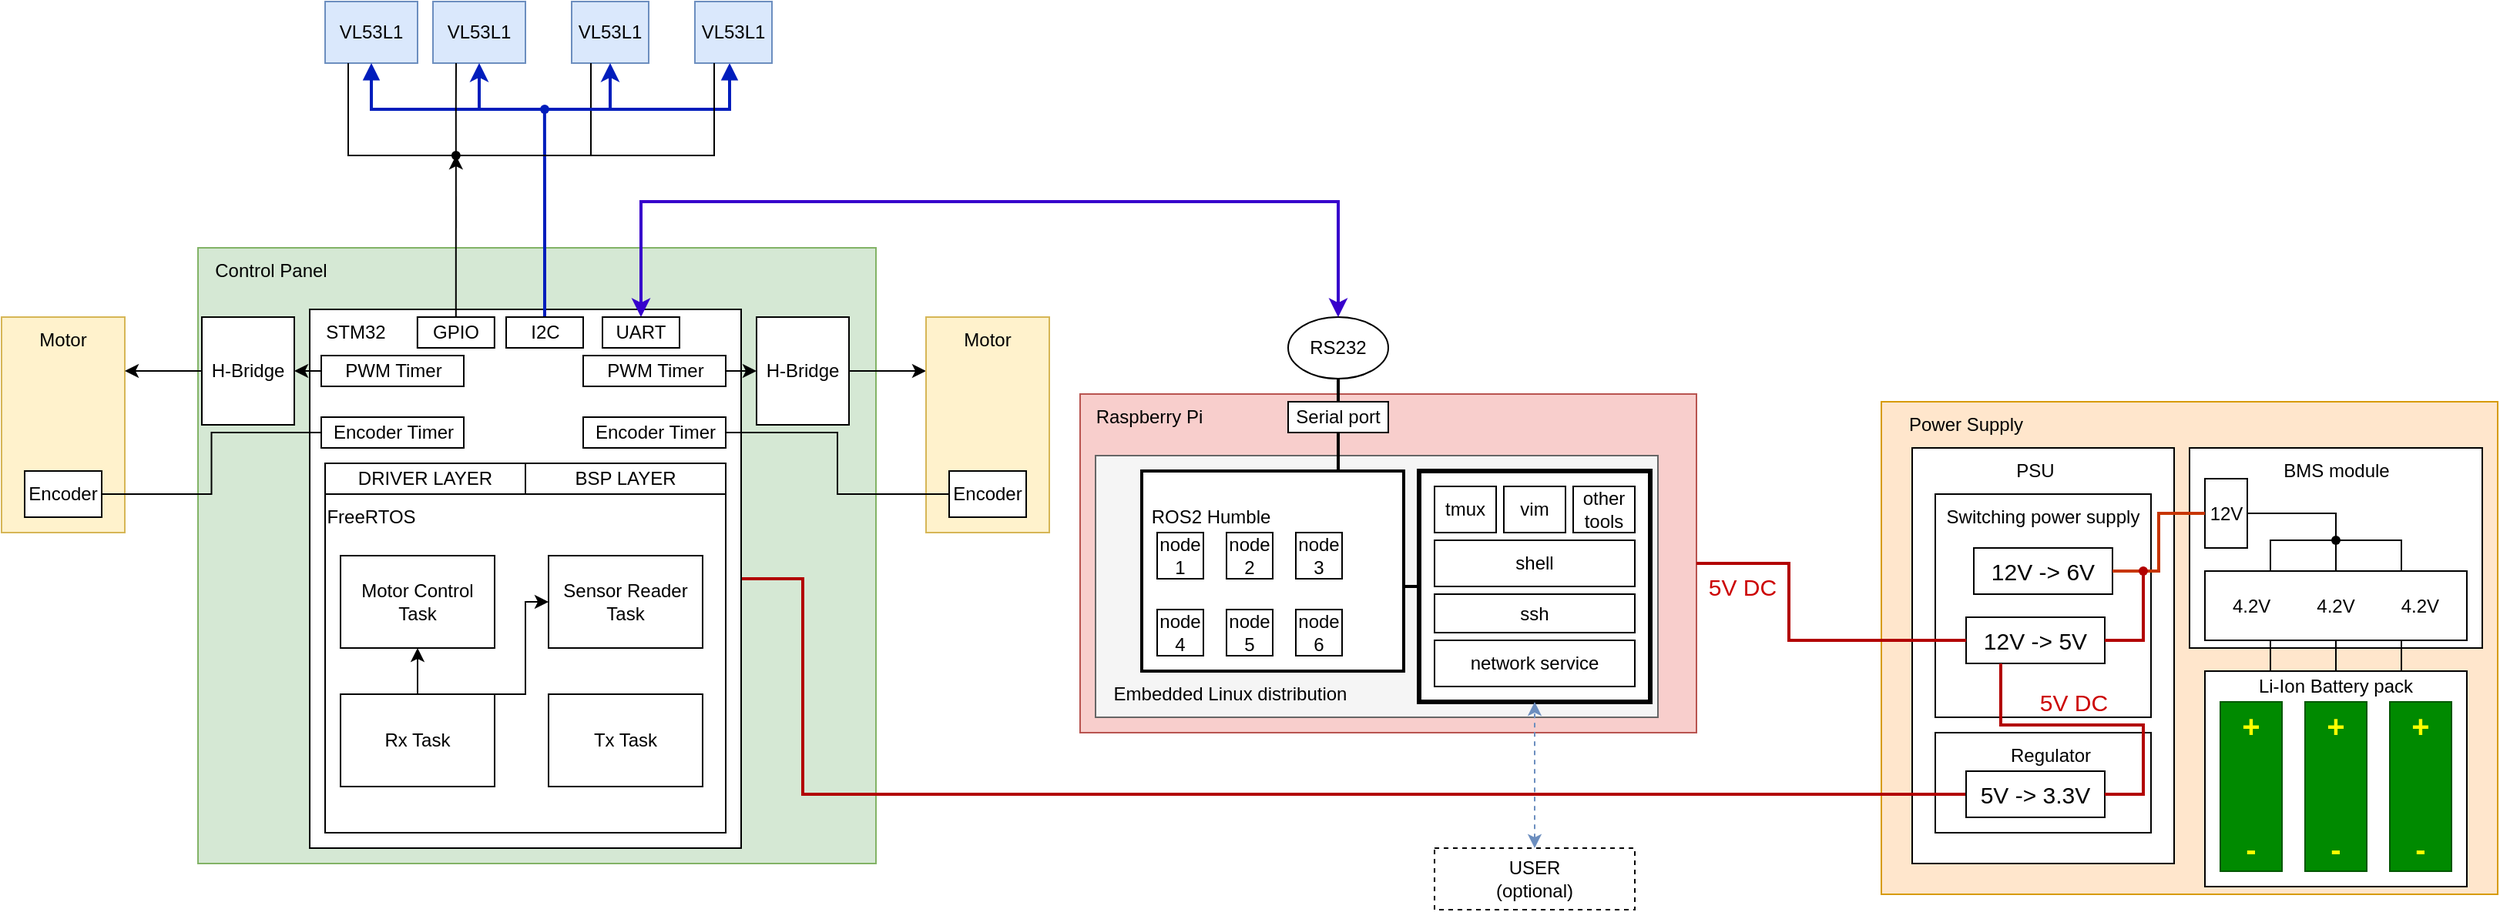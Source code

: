 <mxfile version="23.0.2" type="device">
  <diagram name="Page-1" id="SGn6chq6iAxZJJr8tdGZ">
    <mxGraphModel dx="2950" dy="2328" grid="1" gridSize="10" guides="1" tooltips="1" connect="1" arrows="1" fold="1" page="1" pageScale="1" pageWidth="850" pageHeight="1100" math="0" shadow="0">
      <root>
        <mxCell id="0" />
        <mxCell id="1" parent="0" />
        <mxCell id="R1_GSnmsNDCdXgzeVvZM-1" value="" style="rounded=0;whiteSpace=wrap;html=1;fillColor=#f8cecc;strokeColor=#b85450;" parent="1" vertex="1">
          <mxGeometry x="720" y="75" width="400" height="220" as="geometry" />
        </mxCell>
        <mxCell id="R1_GSnmsNDCdXgzeVvZM-2" value="" style="rounded=0;whiteSpace=wrap;html=1;fillColor=#d5e8d4;strokeColor=#82b366;" parent="1" vertex="1">
          <mxGeometry x="147.5" y="-20" width="440" height="400" as="geometry" />
        </mxCell>
        <mxCell id="R1_GSnmsNDCdXgzeVvZM-3" value="" style="rounded=0;whiteSpace=wrap;html=1;fillColor=#ffe6cc;strokeColor=#d79b00;" parent="1" vertex="1">
          <mxGeometry x="1240" y="80" width="400" height="320" as="geometry" />
        </mxCell>
        <mxCell id="R1_GSnmsNDCdXgzeVvZM-4" value="VL53L1" style="rounded=0;whiteSpace=wrap;html=1;fillColor=#dae8fc;strokeColor=#6c8ebf;" parent="1" vertex="1">
          <mxGeometry x="230" y="-180" width="60" height="40" as="geometry" />
        </mxCell>
        <mxCell id="R1_GSnmsNDCdXgzeVvZM-5" value="VL53L1" style="rounded=0;whiteSpace=wrap;html=1;fillColor=#dae8fc;strokeColor=#6c8ebf;" parent="1" vertex="1">
          <mxGeometry x="300" y="-180" width="60" height="40" as="geometry" />
        </mxCell>
        <mxCell id="R1_GSnmsNDCdXgzeVvZM-6" value="VL53L1" style="rounded=0;whiteSpace=wrap;html=1;fillColor=#dae8fc;strokeColor=#6c8ebf;" parent="1" vertex="1">
          <mxGeometry x="390" y="-180" width="50" height="40" as="geometry" />
        </mxCell>
        <mxCell id="R1_GSnmsNDCdXgzeVvZM-17" style="edgeStyle=orthogonalEdgeStyle;rounded=0;orthogonalLoop=1;jettySize=auto;html=1;startArrow=block;endArrow=none;endFill=0;fillColor=#0050ef;strokeColor=#001DBC;strokeWidth=2;" parent="1" source="R1_GSnmsNDCdXgzeVvZM-7" edge="1">
          <mxGeometry relative="1" as="geometry">
            <Array as="points">
              <mxPoint x="492.5" y="-110" />
            </Array>
            <mxPoint x="372.5" y="-110" as="targetPoint" />
          </mxGeometry>
        </mxCell>
        <mxCell id="R1_GSnmsNDCdXgzeVvZM-7" value="VL53L1" style="rounded=0;whiteSpace=wrap;html=1;fillColor=#dae8fc;strokeColor=#6c8ebf;" parent="1" vertex="1">
          <mxGeometry x="470" y="-180" width="50" height="40" as="geometry" />
        </mxCell>
        <mxCell id="R1_GSnmsNDCdXgzeVvZM-9" value="" style="rounded=0;whiteSpace=wrap;html=1;fillColor=#fff2cc;strokeColor=#d6b656;" parent="1" vertex="1">
          <mxGeometry x="20" y="25" width="80" height="140" as="geometry" />
        </mxCell>
        <mxCell id="R1_GSnmsNDCdXgzeVvZM-13" value="" style="edgeStyle=orthogonalEdgeStyle;rounded=0;orthogonalLoop=1;jettySize=auto;html=1;entryDx=0;entryDy=0;startArrow=block;endArrow=none;endFill=0;fillColor=#0050ef;strokeColor=#001DBC;strokeWidth=2;exitX=0.5;exitY=1;exitDx=0;exitDy=0;" parent="1" source="R1_GSnmsNDCdXgzeVvZM-4" target="oca4IXe1H1Pp9ThxxWZt-87" edge="1">
          <mxGeometry relative="1" as="geometry">
            <mxPoint x="252.5" y="-140" as="sourcePoint" />
            <mxPoint x="372.5" y="-110" as="targetPoint" />
            <Array as="points">
              <mxPoint x="260" y="-110" />
            </Array>
          </mxGeometry>
        </mxCell>
        <mxCell id="R1_GSnmsNDCdXgzeVvZM-43" value="Raspberry Pi" style="text;html=1;strokeColor=none;fillColor=none;align=center;verticalAlign=middle;whiteSpace=wrap;rounded=0;" parent="1" vertex="1">
          <mxGeometry x="720" y="75" width="90" height="30" as="geometry" />
        </mxCell>
        <mxCell id="R1_GSnmsNDCdXgzeVvZM-44" value="" style="rounded=0;whiteSpace=wrap;html=1;fillColor=#f5f5f5;strokeColor=#666666;fontColor=#333333;" parent="1" vertex="1">
          <mxGeometry x="730" y="115" width="365" height="170" as="geometry" />
        </mxCell>
        <mxCell id="R1_GSnmsNDCdXgzeVvZM-45" value="Embedded Linux distribution" style="text;html=1;strokeColor=none;fillColor=none;align=center;verticalAlign=middle;whiteSpace=wrap;rounded=0;" parent="1" vertex="1">
          <mxGeometry x="730" y="255" width="175" height="30" as="geometry" />
        </mxCell>
        <mxCell id="R1_GSnmsNDCdXgzeVvZM-59" style="edgeStyle=orthogonalEdgeStyle;rounded=0;orthogonalLoop=1;jettySize=auto;html=1;exitX=0.5;exitY=0;exitDx=0;exitDy=0;entryX=0.5;entryY=1;entryDx=0;entryDy=0;endArrow=none;endFill=0;strokeWidth=2;" parent="1" source="R1_GSnmsNDCdXgzeVvZM-46" target="R1_GSnmsNDCdXgzeVvZM-58" edge="1">
          <mxGeometry relative="1" as="geometry" />
        </mxCell>
        <mxCell id="R1_GSnmsNDCdXgzeVvZM-46" value="Serial port" style="rounded=0;whiteSpace=wrap;html=1;" parent="1" vertex="1">
          <mxGeometry x="855" y="80" width="65" height="20" as="geometry" />
        </mxCell>
        <mxCell id="R1_GSnmsNDCdXgzeVvZM-57" style="edgeStyle=orthogonalEdgeStyle;rounded=0;orthogonalLoop=1;jettySize=auto;html=1;exitX=0.75;exitY=0;exitDx=0;exitDy=0;entryX=0.5;entryY=1;entryDx=0;entryDy=0;startArrow=none;startFill=0;strokeWidth=2;endArrow=none;endFill=0;" parent="1" source="R1_GSnmsNDCdXgzeVvZM-47" target="R1_GSnmsNDCdXgzeVvZM-46" edge="1">
          <mxGeometry relative="1" as="geometry" />
        </mxCell>
        <mxCell id="R1_GSnmsNDCdXgzeVvZM-47" value="" style="rounded=0;whiteSpace=wrap;html=1;strokeWidth=2;" parent="1" vertex="1">
          <mxGeometry x="760" y="125" width="170" height="130" as="geometry" />
        </mxCell>
        <mxCell id="R1_GSnmsNDCdXgzeVvZM-49" value="ROS2 Humble" style="text;html=1;strokeColor=none;fillColor=none;align=center;verticalAlign=middle;whiteSpace=wrap;rounded=0;" parent="1" vertex="1">
          <mxGeometry x="760" y="140" width="90" height="30" as="geometry" />
        </mxCell>
        <mxCell id="R1_GSnmsNDCdXgzeVvZM-50" value="" style="rounded=0;whiteSpace=wrap;html=1;strokeWidth=3;" parent="1" vertex="1">
          <mxGeometry x="940" y="125" width="150" height="150" as="geometry" />
        </mxCell>
        <mxCell id="R1_GSnmsNDCdXgzeVvZM-51" value="network service" style="rounded=0;whiteSpace=wrap;html=1;" parent="1" vertex="1">
          <mxGeometry x="950" y="235" width="130" height="30" as="geometry" />
        </mxCell>
        <mxCell id="R1_GSnmsNDCdXgzeVvZM-52" value="ssh" style="rounded=0;whiteSpace=wrap;html=1;" parent="1" vertex="1">
          <mxGeometry x="950" y="205" width="130" height="25" as="geometry" />
        </mxCell>
        <mxCell id="R1_GSnmsNDCdXgzeVvZM-53" value="shell" style="rounded=0;whiteSpace=wrap;html=1;" parent="1" vertex="1">
          <mxGeometry x="950" y="170" width="130" height="30" as="geometry" />
        </mxCell>
        <mxCell id="R1_GSnmsNDCdXgzeVvZM-54" value="tmux" style="rounded=0;whiteSpace=wrap;html=1;" parent="1" vertex="1">
          <mxGeometry x="950" y="135" width="40" height="30" as="geometry" />
        </mxCell>
        <mxCell id="R1_GSnmsNDCdXgzeVvZM-58" value="RS232" style="ellipse;whiteSpace=wrap;html=1;" parent="1" vertex="1">
          <mxGeometry x="855" y="25" width="65" height="40" as="geometry" />
        </mxCell>
        <mxCell id="R1_GSnmsNDCdXgzeVvZM-60" value="vim" style="rounded=0;whiteSpace=wrap;html=1;" parent="1" vertex="1">
          <mxGeometry x="995" y="135" width="40" height="30" as="geometry" />
        </mxCell>
        <mxCell id="R1_GSnmsNDCdXgzeVvZM-61" value="other tools" style="rounded=0;whiteSpace=wrap;html=1;" parent="1" vertex="1">
          <mxGeometry x="1040" y="135" width="40" height="30" as="geometry" />
        </mxCell>
        <mxCell id="R1_GSnmsNDCdXgzeVvZM-62" style="edgeStyle=orthogonalEdgeStyle;rounded=0;orthogonalLoop=1;jettySize=auto;html=1;exitX=0;exitY=0.5;exitDx=0;exitDy=0;endArrow=none;endFill=0;strokeWidth=2;" parent="1" source="R1_GSnmsNDCdXgzeVvZM-50" edge="1">
          <mxGeometry relative="1" as="geometry">
            <mxPoint x="930" y="200" as="targetPoint" />
          </mxGeometry>
        </mxCell>
        <mxCell id="R1_GSnmsNDCdXgzeVvZM-63" value="node 1" style="rounded=0;whiteSpace=wrap;html=1;" parent="1" vertex="1">
          <mxGeometry x="770" y="165" width="30" height="30" as="geometry" />
        </mxCell>
        <mxCell id="R1_GSnmsNDCdXgzeVvZM-64" value="node 4" style="rounded=0;whiteSpace=wrap;html=1;" parent="1" vertex="1">
          <mxGeometry x="770" y="215" width="30" height="30" as="geometry" />
        </mxCell>
        <mxCell id="R1_GSnmsNDCdXgzeVvZM-65" value="node 2" style="rounded=0;whiteSpace=wrap;html=1;" parent="1" vertex="1">
          <mxGeometry x="815" y="165" width="30" height="30" as="geometry" />
        </mxCell>
        <mxCell id="R1_GSnmsNDCdXgzeVvZM-66" value="node 5" style="rounded=0;whiteSpace=wrap;html=1;" parent="1" vertex="1">
          <mxGeometry x="815" y="215" width="30" height="30" as="geometry" />
        </mxCell>
        <mxCell id="R1_GSnmsNDCdXgzeVvZM-67" value="node 3" style="rounded=0;whiteSpace=wrap;html=1;" parent="1" vertex="1">
          <mxGeometry x="860" y="165" width="30" height="30" as="geometry" />
        </mxCell>
        <mxCell id="R1_GSnmsNDCdXgzeVvZM-68" value="node 6" style="rounded=0;whiteSpace=wrap;html=1;" parent="1" vertex="1">
          <mxGeometry x="860" y="215" width="30" height="30" as="geometry" />
        </mxCell>
        <mxCell id="R1_GSnmsNDCdXgzeVvZM-71" style="edgeStyle=orthogonalEdgeStyle;rounded=0;orthogonalLoop=1;jettySize=auto;html=1;exitX=0.5;exitY=0;exitDx=0;exitDy=0;entryX=0.5;entryY=1;entryDx=0;entryDy=0;startArrow=classic;startFill=1;dashed=1;fillColor=#dae8fc;strokeColor=#6c8ebf;" parent="1" source="R1_GSnmsNDCdXgzeVvZM-70" target="R1_GSnmsNDCdXgzeVvZM-50" edge="1">
          <mxGeometry relative="1" as="geometry" />
        </mxCell>
        <mxCell id="R1_GSnmsNDCdXgzeVvZM-70" value="USER&lt;br&gt;(optional)" style="rounded=0;whiteSpace=wrap;html=1;dashed=1;" parent="1" vertex="1">
          <mxGeometry x="950" y="370" width="130" height="40" as="geometry" />
        </mxCell>
        <mxCell id="R1_GSnmsNDCdXgzeVvZM-72" value="&lt;font style=&quot;font-size: 15px;&quot; color=&quot;#cc0000&quot;&gt;5V DC&lt;/font&gt;" style="text;html=1;strokeColor=none;fillColor=none;align=center;verticalAlign=middle;whiteSpace=wrap;rounded=0;" parent="1" vertex="1">
          <mxGeometry x="1120" y="185" width="60" height="30" as="geometry" />
        </mxCell>
        <mxCell id="R1_GSnmsNDCdXgzeVvZM-73" value="" style="rounded=0;whiteSpace=wrap;html=1;" parent="1" vertex="1">
          <mxGeometry x="1260" y="110" width="170" height="270" as="geometry" />
        </mxCell>
        <mxCell id="R1_GSnmsNDCdXgzeVvZM-77" value="" style="rounded=0;whiteSpace=wrap;html=1;" parent="1" vertex="1">
          <mxGeometry x="1275" y="140" width="140" height="145" as="geometry" />
        </mxCell>
        <mxCell id="R1_GSnmsNDCdXgzeVvZM-78" value="PSU" style="text;html=1;strokeColor=none;fillColor=none;align=center;verticalAlign=middle;whiteSpace=wrap;rounded=0;" parent="1" vertex="1">
          <mxGeometry x="1310" y="110" width="60" height="30" as="geometry" />
        </mxCell>
        <mxCell id="R1_GSnmsNDCdXgzeVvZM-74" value="Switching power supply" style="text;html=1;strokeColor=none;fillColor=none;align=center;verticalAlign=middle;whiteSpace=wrap;rounded=0;" parent="1" vertex="1">
          <mxGeometry x="1275" y="140" width="140" height="30" as="geometry" />
        </mxCell>
        <mxCell id="R1_GSnmsNDCdXgzeVvZM-75" value="&lt;font style=&quot;font-size: 15px;&quot;&gt;12V -&amp;gt; 6V&lt;/font&gt;" style="rounded=0;whiteSpace=wrap;html=1;" parent="1" vertex="1">
          <mxGeometry x="1300" y="175" width="90" height="30" as="geometry" />
        </mxCell>
        <mxCell id="R1_GSnmsNDCdXgzeVvZM-76" value="&lt;font style=&quot;font-size: 15px;&quot;&gt;12V -&amp;gt; 5V&lt;/font&gt;" style="rounded=0;whiteSpace=wrap;html=1;" parent="1" vertex="1">
          <mxGeometry x="1295" y="220" width="90" height="30" as="geometry" />
        </mxCell>
        <mxCell id="R1_GSnmsNDCdXgzeVvZM-69" style="edgeStyle=orthogonalEdgeStyle;rounded=0;orthogonalLoop=1;jettySize=auto;html=1;exitX=1;exitY=0.5;exitDx=0;exitDy=0;entryX=0;entryY=0.5;entryDx=0;entryDy=0;strokeWidth=2;endArrow=none;endFill=0;fillColor=#e51400;strokeColor=#B20000;" parent="1" source="R1_GSnmsNDCdXgzeVvZM-1" target="R1_GSnmsNDCdXgzeVvZM-76" edge="1">
          <mxGeometry relative="1" as="geometry">
            <Array as="points">
              <mxPoint x="1180" y="185" />
              <mxPoint x="1180" y="235" />
            </Array>
          </mxGeometry>
        </mxCell>
        <mxCell id="R1_GSnmsNDCdXgzeVvZM-79" value="" style="rounded=0;whiteSpace=wrap;html=1;" parent="1" vertex="1">
          <mxGeometry x="1450" y="255" width="170" height="140" as="geometry" />
        </mxCell>
        <mxCell id="R1_GSnmsNDCdXgzeVvZM-80" value="Li-Ion Battery pack" style="text;html=1;strokeColor=none;fillColor=none;align=center;verticalAlign=middle;whiteSpace=wrap;rounded=0;" parent="1" vertex="1">
          <mxGeometry x="1460" y="250" width="150" height="30" as="geometry" />
        </mxCell>
        <mxCell id="R1_GSnmsNDCdXgzeVvZM-81" value="" style="rounded=0;whiteSpace=wrap;html=1;fillColor=#008a00;fontColor=#ffffff;strokeColor=#005700;" parent="1" vertex="1">
          <mxGeometry x="1460" y="275" width="40" height="110" as="geometry" />
        </mxCell>
        <mxCell id="R1_GSnmsNDCdXgzeVvZM-82" value="" style="rounded=0;whiteSpace=wrap;html=1;fillColor=#008a00;fontColor=#ffffff;strokeColor=#005700;" parent="1" vertex="1">
          <mxGeometry x="1515" y="275" width="40" height="110" as="geometry" />
        </mxCell>
        <mxCell id="R1_GSnmsNDCdXgzeVvZM-83" value="" style="rounded=0;whiteSpace=wrap;html=1;fillColor=#008a00;fontColor=#ffffff;strokeColor=#005700;" parent="1" vertex="1">
          <mxGeometry x="1570" y="275" width="40" height="110" as="geometry" />
        </mxCell>
        <mxCell id="R1_GSnmsNDCdXgzeVvZM-84" value="&lt;font color=&quot;#ffff00&quot; size=&quot;1&quot; style=&quot;&quot;&gt;&lt;b style=&quot;font-size: 20px;&quot;&gt;+&lt;/b&gt;&lt;/font&gt;" style="text;html=1;strokeColor=none;fillColor=none;align=center;verticalAlign=middle;whiteSpace=wrap;rounded=0;" parent="1" vertex="1">
          <mxGeometry x="1450" y="275" width="60" height="30" as="geometry" />
        </mxCell>
        <mxCell id="R1_GSnmsNDCdXgzeVvZM-85" value="&lt;font color=&quot;#ffff00&quot; size=&quot;1&quot; style=&quot;&quot;&gt;&lt;b style=&quot;font-size: 20px;&quot;&gt;+&lt;/b&gt;&lt;/font&gt;" style="text;html=1;strokeColor=none;fillColor=none;align=center;verticalAlign=middle;whiteSpace=wrap;rounded=0;" parent="1" vertex="1">
          <mxGeometry x="1505" y="275" width="60" height="30" as="geometry" />
        </mxCell>
        <mxCell id="R1_GSnmsNDCdXgzeVvZM-86" value="&lt;font color=&quot;#ffff00&quot; size=&quot;1&quot; style=&quot;&quot;&gt;&lt;b style=&quot;font-size: 20px;&quot;&gt;+&lt;/b&gt;&lt;/font&gt;" style="text;html=1;strokeColor=none;fillColor=none;align=center;verticalAlign=middle;whiteSpace=wrap;rounded=0;" parent="1" vertex="1">
          <mxGeometry x="1560" y="275" width="60" height="30" as="geometry" />
        </mxCell>
        <mxCell id="R1_GSnmsNDCdXgzeVvZM-87" value="&lt;font color=&quot;#ffff00&quot; size=&quot;1&quot; style=&quot;&quot;&gt;&lt;b style=&quot;font-size: 20px;&quot;&gt;-&lt;/b&gt;&lt;/font&gt;" style="text;html=1;strokeColor=none;fillColor=none;align=center;verticalAlign=middle;whiteSpace=wrap;rounded=0;" parent="1" vertex="1">
          <mxGeometry x="1450" y="355" width="60" height="30" as="geometry" />
        </mxCell>
        <mxCell id="R1_GSnmsNDCdXgzeVvZM-88" value="&lt;font color=&quot;#ffff00&quot; size=&quot;1&quot; style=&quot;&quot;&gt;&lt;b style=&quot;font-size: 20px;&quot;&gt;-&lt;/b&gt;&lt;/font&gt;" style="text;html=1;strokeColor=none;fillColor=none;align=center;verticalAlign=middle;whiteSpace=wrap;rounded=0;" parent="1" vertex="1">
          <mxGeometry x="1505" y="355" width="60" height="30" as="geometry" />
        </mxCell>
        <mxCell id="R1_GSnmsNDCdXgzeVvZM-89" value="&lt;font color=&quot;#ffff00&quot; size=&quot;1&quot; style=&quot;&quot;&gt;&lt;b style=&quot;font-size: 20px;&quot;&gt;-&lt;/b&gt;&lt;/font&gt;" style="text;html=1;strokeColor=none;fillColor=none;align=center;verticalAlign=middle;whiteSpace=wrap;rounded=0;" parent="1" vertex="1">
          <mxGeometry x="1560" y="355" width="60" height="30" as="geometry" />
        </mxCell>
        <mxCell id="R1_GSnmsNDCdXgzeVvZM-90" value="" style="rounded=0;whiteSpace=wrap;html=1;" parent="1" vertex="1">
          <mxGeometry x="1440" y="110" width="190" height="130" as="geometry" />
        </mxCell>
        <mxCell id="R1_GSnmsNDCdXgzeVvZM-91" value="BMS module" style="text;html=1;strokeColor=none;fillColor=none;align=center;verticalAlign=middle;whiteSpace=wrap;rounded=0;" parent="1" vertex="1">
          <mxGeometry x="1492.5" y="110" width="85" height="30" as="geometry" />
        </mxCell>
        <mxCell id="R1_GSnmsNDCdXgzeVvZM-93" value="" style="rounded=0;whiteSpace=wrap;html=1;" parent="1" vertex="1">
          <mxGeometry x="1275" y="295" width="140" height="65" as="geometry" />
        </mxCell>
        <mxCell id="R1_GSnmsNDCdXgzeVvZM-94" value="Regulator" style="text;html=1;strokeColor=none;fillColor=none;align=center;verticalAlign=middle;whiteSpace=wrap;rounded=0;" parent="1" vertex="1">
          <mxGeometry x="1320" y="295" width="60" height="30" as="geometry" />
        </mxCell>
        <mxCell id="oca4IXe1H1Pp9ThxxWZt-90" style="edgeStyle=orthogonalEdgeStyle;rounded=0;orthogonalLoop=1;jettySize=auto;html=1;entryX=1;entryY=0.5;entryDx=0;entryDy=0;strokeWidth=2;endArrow=none;endFill=0;fillColor=#e51400;strokeColor=#B20000;" edge="1" parent="1" source="R1_GSnmsNDCdXgzeVvZM-95" target="oca4IXe1H1Pp9ThxxWZt-28">
          <mxGeometry relative="1" as="geometry">
            <mxPoint x="650" y="333" as="targetPoint" />
            <Array as="points">
              <mxPoint x="540" y="335" />
              <mxPoint x="540" y="195" />
            </Array>
          </mxGeometry>
        </mxCell>
        <mxCell id="R1_GSnmsNDCdXgzeVvZM-95" value="&lt;font style=&quot;font-size: 15px;&quot;&gt;5V -&amp;gt; 3.3V&lt;/font&gt;" style="rounded=0;whiteSpace=wrap;html=1;" parent="1" vertex="1">
          <mxGeometry x="1295" y="320" width="90" height="30" as="geometry" />
        </mxCell>
        <mxCell id="R1_GSnmsNDCdXgzeVvZM-96" style="edgeStyle=orthogonalEdgeStyle;rounded=0;orthogonalLoop=1;jettySize=auto;html=1;exitX=0.25;exitY=1;exitDx=0;exitDy=0;entryX=1;entryY=0.5;entryDx=0;entryDy=0;endArrow=none;endFill=0;strokeWidth=2;fillColor=#e51400;strokeColor=#B20000;" parent="1" source="R1_GSnmsNDCdXgzeVvZM-76" target="R1_GSnmsNDCdXgzeVvZM-95" edge="1">
          <mxGeometry relative="1" as="geometry">
            <Array as="points">
              <mxPoint x="1318" y="290" />
              <mxPoint x="1410" y="290" />
              <mxPoint x="1410" y="335" />
            </Array>
          </mxGeometry>
        </mxCell>
        <mxCell id="R1_GSnmsNDCdXgzeVvZM-98" value="&lt;font style=&quot;font-size: 15px;&quot; color=&quot;#cc0000&quot;&gt;5V DC&lt;/font&gt;" style="text;html=1;strokeColor=none;fillColor=none;align=center;verticalAlign=middle;whiteSpace=wrap;rounded=0;" parent="1" vertex="1">
          <mxGeometry x="1335" y="260" width="60" height="30" as="geometry" />
        </mxCell>
        <mxCell id="R1_GSnmsNDCdXgzeVvZM-100" value="4.2V&amp;nbsp; &amp;nbsp; &amp;nbsp; &amp;nbsp; &amp;nbsp;4.2V&amp;nbsp; &amp;nbsp; &amp;nbsp; &amp;nbsp; &amp;nbsp;4.2V" style="rounded=0;whiteSpace=wrap;html=1;" parent="1" vertex="1">
          <mxGeometry x="1450" y="190" width="170" height="45" as="geometry" />
        </mxCell>
        <mxCell id="oca4IXe1H1Pp9ThxxWZt-2" value="12V" style="rounded=0;whiteSpace=wrap;html=1;" vertex="1" parent="1">
          <mxGeometry x="1450" y="130" width="27.5" height="45" as="geometry" />
        </mxCell>
        <mxCell id="R1_GSnmsNDCdXgzeVvZM-99" style="edgeStyle=orthogonalEdgeStyle;rounded=0;orthogonalLoop=1;jettySize=auto;html=1;exitDx=0;exitDy=0;entryX=1;entryY=0.5;entryDx=0;entryDy=0;fillColor=#fa6800;strokeColor=#C73500;strokeWidth=2;endArrow=none;endFill=0;" parent="1" source="oca4IXe1H1Pp9ThxxWZt-14" target="R1_GSnmsNDCdXgzeVvZM-75" edge="1">
          <mxGeometry relative="1" as="geometry">
            <Array as="points" />
          </mxGeometry>
        </mxCell>
        <mxCell id="oca4IXe1H1Pp9ThxxWZt-13" style="edgeStyle=orthogonalEdgeStyle;rounded=0;orthogonalLoop=1;jettySize=auto;html=1;exitX=0.75;exitY=0;exitDx=0;exitDy=0;entryX=0.75;entryY=1;entryDx=0;entryDy=0;endArrow=none;endFill=0;" edge="1" parent="1" source="R1_GSnmsNDCdXgzeVvZM-79" target="R1_GSnmsNDCdXgzeVvZM-100">
          <mxGeometry relative="1" as="geometry" />
        </mxCell>
        <mxCell id="oca4IXe1H1Pp9ThxxWZt-12" style="edgeStyle=orthogonalEdgeStyle;rounded=0;orthogonalLoop=1;jettySize=auto;html=1;entryX=0.5;entryY=1;entryDx=0;entryDy=0;endArrow=none;endFill=0;" edge="1" parent="1" source="R1_GSnmsNDCdXgzeVvZM-79" target="R1_GSnmsNDCdXgzeVvZM-100">
          <mxGeometry relative="1" as="geometry" />
        </mxCell>
        <mxCell id="oca4IXe1H1Pp9ThxxWZt-11" style="edgeStyle=orthogonalEdgeStyle;rounded=0;orthogonalLoop=1;jettySize=auto;html=1;exitX=0.25;exitY=0;exitDx=0;exitDy=0;entryX=0.25;entryY=1;entryDx=0;entryDy=0;endArrow=none;endFill=0;" edge="1" parent="1" source="R1_GSnmsNDCdXgzeVvZM-79" target="R1_GSnmsNDCdXgzeVvZM-100">
          <mxGeometry relative="1" as="geometry" />
        </mxCell>
        <mxCell id="oca4IXe1H1Pp9ThxxWZt-15" value="" style="edgeStyle=orthogonalEdgeStyle;rounded=0;orthogonalLoop=1;jettySize=auto;html=1;exitX=0;exitY=0.5;exitDx=0;exitDy=0;entryDx=0;entryDy=0;fillColor=#fa6800;strokeColor=#C73500;strokeWidth=2;endArrow=none;endFill=0;" edge="1" parent="1" source="oca4IXe1H1Pp9ThxxWZt-2" target="oca4IXe1H1Pp9ThxxWZt-14">
          <mxGeometry relative="1" as="geometry">
            <mxPoint x="1453" y="168" as="sourcePoint" />
            <mxPoint x="1395" y="190" as="targetPoint" />
            <Array as="points">
              <mxPoint x="1420" y="153" />
              <mxPoint x="1420" y="190" />
            </Array>
          </mxGeometry>
        </mxCell>
        <mxCell id="oca4IXe1H1Pp9ThxxWZt-16" style="edgeStyle=orthogonalEdgeStyle;rounded=0;orthogonalLoop=1;jettySize=auto;html=1;entryX=1;entryY=0.5;entryDx=0;entryDy=0;fillColor=#e51400;strokeColor=#B20000;strokeWidth=2;endArrow=none;endFill=0;" edge="1" parent="1" source="oca4IXe1H1Pp9ThxxWZt-14" target="R1_GSnmsNDCdXgzeVvZM-76">
          <mxGeometry relative="1" as="geometry">
            <Array as="points">
              <mxPoint x="1410" y="235" />
            </Array>
          </mxGeometry>
        </mxCell>
        <mxCell id="oca4IXe1H1Pp9ThxxWZt-14" value="" style="shape=waypoint;sketch=0;fillStyle=solid;size=6;pointerEvents=1;points=[];fillColor=#e51400;resizable=0;rotatable=0;perimeter=centerPerimeter;snapToPoint=1;fontColor=#ffffff;strokeColor=#B20000;" vertex="1" parent="1">
          <mxGeometry x="1400" y="180" width="20" height="20" as="geometry" />
        </mxCell>
        <mxCell id="oca4IXe1H1Pp9ThxxWZt-24" style="edgeStyle=orthogonalEdgeStyle;rounded=0;orthogonalLoop=1;jettySize=auto;html=1;entryX=1;entryY=0.5;entryDx=0;entryDy=0;endArrow=none;endFill=0;" edge="1" parent="1" source="oca4IXe1H1Pp9ThxxWZt-19" target="oca4IXe1H1Pp9ThxxWZt-2">
          <mxGeometry relative="1" as="geometry">
            <Array as="points">
              <mxPoint x="1535" y="152" />
            </Array>
          </mxGeometry>
        </mxCell>
        <mxCell id="oca4IXe1H1Pp9ThxxWZt-19" value="" style="shape=waypoint;sketch=0;fillStyle=solid;size=6;pointerEvents=1;points=[];fillColor=none;resizable=0;rotatable=0;perimeter=centerPerimeter;snapToPoint=1;" vertex="1" parent="1">
          <mxGeometry x="1525" y="160" width="20" height="20" as="geometry" />
        </mxCell>
        <mxCell id="oca4IXe1H1Pp9ThxxWZt-20" style="edgeStyle=orthogonalEdgeStyle;rounded=0;orthogonalLoop=1;jettySize=auto;html=1;exitX=0.25;exitY=0;exitDx=0;exitDy=0;entryX=-0.01;entryY=0.57;entryDx=0;entryDy=0;entryPerimeter=0;endArrow=none;endFill=0;" edge="1" parent="1" source="R1_GSnmsNDCdXgzeVvZM-100" target="oca4IXe1H1Pp9ThxxWZt-19">
          <mxGeometry relative="1" as="geometry" />
        </mxCell>
        <mxCell id="oca4IXe1H1Pp9ThxxWZt-22" style="edgeStyle=orthogonalEdgeStyle;rounded=0;orthogonalLoop=1;jettySize=auto;html=1;exitX=0.5;exitY=0;exitDx=0;exitDy=0;entryX=0.557;entryY=0.971;entryDx=0;entryDy=0;entryPerimeter=0;endArrow=none;endFill=0;" edge="1" parent="1" source="R1_GSnmsNDCdXgzeVvZM-100" target="oca4IXe1H1Pp9ThxxWZt-19">
          <mxGeometry relative="1" as="geometry" />
        </mxCell>
        <mxCell id="oca4IXe1H1Pp9ThxxWZt-23" style="edgeStyle=orthogonalEdgeStyle;rounded=0;orthogonalLoop=1;jettySize=auto;html=1;exitX=0.75;exitY=0;exitDx=0;exitDy=0;entryX=1.032;entryY=0.508;entryDx=0;entryDy=0;entryPerimeter=0;endArrow=none;endFill=0;" edge="1" parent="1" source="R1_GSnmsNDCdXgzeVvZM-100" target="oca4IXe1H1Pp9ThxxWZt-19">
          <mxGeometry relative="1" as="geometry" />
        </mxCell>
        <mxCell id="oca4IXe1H1Pp9ThxxWZt-27" value="Power Supply" style="text;html=1;strokeColor=none;fillColor=none;align=center;verticalAlign=middle;whiteSpace=wrap;rounded=0;" vertex="1" parent="1">
          <mxGeometry x="1240" y="80" width="110" height="30" as="geometry" />
        </mxCell>
        <mxCell id="oca4IXe1H1Pp9ThxxWZt-28" value="" style="rounded=0;whiteSpace=wrap;html=1;" vertex="1" parent="1">
          <mxGeometry x="220" y="20" width="280" height="350" as="geometry" />
        </mxCell>
        <mxCell id="oca4IXe1H1Pp9ThxxWZt-29" value="STM32" style="text;html=1;strokeColor=none;fillColor=none;align=center;verticalAlign=middle;whiteSpace=wrap;rounded=0;" vertex="1" parent="1">
          <mxGeometry x="220" y="20" width="60" height="30" as="geometry" />
        </mxCell>
        <mxCell id="oca4IXe1H1Pp9ThxxWZt-30" value="Motor" style="text;html=1;strokeColor=none;fillColor=none;align=center;verticalAlign=middle;whiteSpace=wrap;rounded=0;" vertex="1" parent="1">
          <mxGeometry x="30" y="25" width="60" height="30" as="geometry" />
        </mxCell>
        <mxCell id="oca4IXe1H1Pp9ThxxWZt-62" style="edgeStyle=orthogonalEdgeStyle;rounded=0;orthogonalLoop=1;jettySize=auto;html=1;entryX=0;entryY=0.5;entryDx=0;entryDy=0;endArrow=none;endFill=0;" edge="1" parent="1" source="oca4IXe1H1Pp9ThxxWZt-31" target="oca4IXe1H1Pp9ThxxWZt-59">
          <mxGeometry relative="1" as="geometry" />
        </mxCell>
        <mxCell id="oca4IXe1H1Pp9ThxxWZt-31" value="Encoder" style="rounded=0;whiteSpace=wrap;html=1;" vertex="1" parent="1">
          <mxGeometry x="35" y="125" width="50" height="30" as="geometry" />
        </mxCell>
        <mxCell id="oca4IXe1H1Pp9ThxxWZt-72" style="edgeStyle=orthogonalEdgeStyle;rounded=0;orthogonalLoop=1;jettySize=auto;html=1;exitX=1;exitY=0.5;exitDx=0;exitDy=0;entryX=0;entryY=0.25;entryDx=0;entryDy=0;" edge="1" parent="1" source="oca4IXe1H1Pp9ThxxWZt-32" target="oca4IXe1H1Pp9ThxxWZt-67">
          <mxGeometry relative="1" as="geometry" />
        </mxCell>
        <mxCell id="oca4IXe1H1Pp9ThxxWZt-32" value="H-Bridge" style="rounded=0;whiteSpace=wrap;html=1;" vertex="1" parent="1">
          <mxGeometry x="510" y="25" width="60" height="70" as="geometry" />
        </mxCell>
        <mxCell id="oca4IXe1H1Pp9ThxxWZt-66" style="edgeStyle=orthogonalEdgeStyle;rounded=0;orthogonalLoop=1;jettySize=auto;html=1;entryX=1;entryY=0.25;entryDx=0;entryDy=0;" edge="1" parent="1" source="oca4IXe1H1Pp9ThxxWZt-33" target="R1_GSnmsNDCdXgzeVvZM-9">
          <mxGeometry relative="1" as="geometry" />
        </mxCell>
        <mxCell id="oca4IXe1H1Pp9ThxxWZt-33" value="H-Bridge" style="rounded=0;whiteSpace=wrap;html=1;" vertex="1" parent="1">
          <mxGeometry x="150" y="25" width="60" height="70" as="geometry" />
        </mxCell>
        <mxCell id="oca4IXe1H1Pp9ThxxWZt-35" value="Control Panel" style="text;html=1;strokeColor=none;fillColor=none;align=center;verticalAlign=middle;whiteSpace=wrap;rounded=0;" vertex="1" parent="1">
          <mxGeometry x="150" y="-20" width="90" height="30" as="geometry" />
        </mxCell>
        <mxCell id="oca4IXe1H1Pp9ThxxWZt-37" value="DRIVER LAYER" style="rounded=0;whiteSpace=wrap;html=1;" vertex="1" parent="1">
          <mxGeometry x="230" y="120" width="130" height="20" as="geometry" />
        </mxCell>
        <mxCell id="oca4IXe1H1Pp9ThxxWZt-38" value="BSP LAYER" style="rounded=0;whiteSpace=wrap;html=1;" vertex="1" parent="1">
          <mxGeometry x="360" y="120" width="130" height="20" as="geometry" />
        </mxCell>
        <mxCell id="oca4IXe1H1Pp9ThxxWZt-40" value="" style="edgeStyle=orthogonalEdgeStyle;rounded=0;orthogonalLoop=1;jettySize=auto;html=1;entryDx=0;entryDy=0;fillColor=#0050ef;strokeColor=#001DBC;strokeWidth=2;" edge="1" parent="1">
          <mxGeometry relative="1" as="geometry">
            <mxPoint x="372.5" y="-110" as="sourcePoint" />
            <mxPoint x="372.5" y="-110" as="targetPoint" />
          </mxGeometry>
        </mxCell>
        <mxCell id="oca4IXe1H1Pp9ThxxWZt-42" value="" style="rounded=0;whiteSpace=wrap;html=1;" vertex="1" parent="1">
          <mxGeometry x="230" y="140" width="260" height="220" as="geometry" />
        </mxCell>
        <mxCell id="oca4IXe1H1Pp9ThxxWZt-43" value="FreeRTOS" style="text;html=1;strokeColor=none;fillColor=none;align=center;verticalAlign=middle;whiteSpace=wrap;rounded=0;" vertex="1" parent="1">
          <mxGeometry x="230" y="140" width="60" height="30" as="geometry" />
        </mxCell>
        <mxCell id="oca4IXe1H1Pp9ThxxWZt-76" style="edgeStyle=orthogonalEdgeStyle;rounded=0;orthogonalLoop=1;jettySize=auto;html=1;exitX=0.5;exitY=0;exitDx=0;exitDy=0;entryX=0.5;entryY=0;entryDx=0;entryDy=0;startArrow=classic;startFill=1;fillColor=#6a00ff;strokeColor=#3700CC;strokeWidth=2;" edge="1" parent="1" source="oca4IXe1H1Pp9ThxxWZt-45" target="R1_GSnmsNDCdXgzeVvZM-58">
          <mxGeometry relative="1" as="geometry">
            <Array as="points">
              <mxPoint x="435" y="-50" />
              <mxPoint x="887" y="-50" />
            </Array>
          </mxGeometry>
        </mxCell>
        <mxCell id="oca4IXe1H1Pp9ThxxWZt-45" value="UART" style="rounded=0;whiteSpace=wrap;html=1;" vertex="1" parent="1">
          <mxGeometry x="410" y="25" width="50" height="20" as="geometry" />
        </mxCell>
        <mxCell id="oca4IXe1H1Pp9ThxxWZt-49" value="Motor Control Task" style="rounded=0;whiteSpace=wrap;html=1;" vertex="1" parent="1">
          <mxGeometry x="240" y="180" width="100" height="60" as="geometry" />
        </mxCell>
        <mxCell id="oca4IXe1H1Pp9ThxxWZt-53" style="edgeStyle=orthogonalEdgeStyle;rounded=0;orthogonalLoop=1;jettySize=auto;html=1;exitX=0.5;exitY=0;exitDx=0;exitDy=0;entryX=0.5;entryY=1;entryDx=0;entryDy=0;" edge="1" parent="1" source="oca4IXe1H1Pp9ThxxWZt-50" target="oca4IXe1H1Pp9ThxxWZt-49">
          <mxGeometry relative="1" as="geometry" />
        </mxCell>
        <mxCell id="oca4IXe1H1Pp9ThxxWZt-54" style="edgeStyle=orthogonalEdgeStyle;rounded=0;orthogonalLoop=1;jettySize=auto;html=1;exitX=1;exitY=0;exitDx=0;exitDy=0;entryX=0;entryY=0.5;entryDx=0;entryDy=0;" edge="1" parent="1" source="oca4IXe1H1Pp9ThxxWZt-50" target="oca4IXe1H1Pp9ThxxWZt-52">
          <mxGeometry relative="1" as="geometry">
            <Array as="points">
              <mxPoint x="360" y="270" />
              <mxPoint x="360" y="210" />
            </Array>
          </mxGeometry>
        </mxCell>
        <mxCell id="oca4IXe1H1Pp9ThxxWZt-50" value="Rx Task" style="rounded=0;whiteSpace=wrap;html=1;" vertex="1" parent="1">
          <mxGeometry x="240" y="270" width="100" height="60" as="geometry" />
        </mxCell>
        <mxCell id="oca4IXe1H1Pp9ThxxWZt-51" value="Tx Task" style="rounded=0;whiteSpace=wrap;html=1;" vertex="1" parent="1">
          <mxGeometry x="375" y="270" width="100" height="60" as="geometry" />
        </mxCell>
        <mxCell id="oca4IXe1H1Pp9ThxxWZt-52" value="Sensor Reader Task" style="rounded=0;whiteSpace=wrap;html=1;" vertex="1" parent="1">
          <mxGeometry x="375" y="180" width="100" height="60" as="geometry" />
        </mxCell>
        <mxCell id="oca4IXe1H1Pp9ThxxWZt-86" style="edgeStyle=orthogonalEdgeStyle;rounded=0;orthogonalLoop=1;jettySize=auto;html=1;exitX=0.5;exitY=0;exitDx=0;exitDy=0;fillColor=#0050ef;strokeColor=#001DBC;strokeWidth=2;endArrow=none;endFill=0;" edge="1" parent="1" source="oca4IXe1H1Pp9ThxxWZt-57">
          <mxGeometry relative="1" as="geometry">
            <mxPoint x="372.423" y="-110" as="targetPoint" />
          </mxGeometry>
        </mxCell>
        <mxCell id="oca4IXe1H1Pp9ThxxWZt-57" value="I2C" style="rounded=0;whiteSpace=wrap;html=1;" vertex="1" parent="1">
          <mxGeometry x="347.5" y="25" width="50" height="20" as="geometry" />
        </mxCell>
        <mxCell id="oca4IXe1H1Pp9ThxxWZt-73" style="edgeStyle=orthogonalEdgeStyle;rounded=0;orthogonalLoop=1;jettySize=auto;html=1;exitX=0;exitY=0.5;exitDx=0;exitDy=0;entryX=1;entryY=0.5;entryDx=0;entryDy=0;" edge="1" parent="1" source="oca4IXe1H1Pp9ThxxWZt-58" target="oca4IXe1H1Pp9ThxxWZt-33">
          <mxGeometry relative="1" as="geometry" />
        </mxCell>
        <mxCell id="oca4IXe1H1Pp9ThxxWZt-58" value="&lt;span style=&quot;font-weight: normal;&quot;&gt;PWM Timer&lt;/span&gt;" style="rounded=0;whiteSpace=wrap;html=1;fontStyle=1" vertex="1" parent="1">
          <mxGeometry x="227.5" y="50" width="92.5" height="20" as="geometry" />
        </mxCell>
        <mxCell id="oca4IXe1H1Pp9ThxxWZt-59" value="Encoder Timer" style="rounded=0;whiteSpace=wrap;html=1;" vertex="1" parent="1">
          <mxGeometry x="227.5" y="90" width="92.5" height="20" as="geometry" />
        </mxCell>
        <mxCell id="oca4IXe1H1Pp9ThxxWZt-74" style="edgeStyle=orthogonalEdgeStyle;rounded=0;orthogonalLoop=1;jettySize=auto;html=1;exitX=1;exitY=0.5;exitDx=0;exitDy=0;entryX=0;entryY=0.5;entryDx=0;entryDy=0;" edge="1" parent="1" source="oca4IXe1H1Pp9ThxxWZt-60" target="oca4IXe1H1Pp9ThxxWZt-32">
          <mxGeometry relative="1" as="geometry" />
        </mxCell>
        <mxCell id="oca4IXe1H1Pp9ThxxWZt-60" value="&lt;span style=&quot;font-weight: normal;&quot;&gt;PWM Timer&lt;/span&gt;" style="rounded=0;whiteSpace=wrap;html=1;fontStyle=1" vertex="1" parent="1">
          <mxGeometry x="397.5" y="50" width="92.5" height="20" as="geometry" />
        </mxCell>
        <mxCell id="oca4IXe1H1Pp9ThxxWZt-61" value="Encoder Timer" style="rounded=0;whiteSpace=wrap;html=1;" vertex="1" parent="1">
          <mxGeometry x="397.5" y="90" width="92.5" height="20" as="geometry" />
        </mxCell>
        <mxCell id="oca4IXe1H1Pp9ThxxWZt-67" value="" style="rounded=0;whiteSpace=wrap;html=1;fillColor=#fff2cc;strokeColor=#d6b656;" vertex="1" parent="1">
          <mxGeometry x="620" y="25" width="80" height="140" as="geometry" />
        </mxCell>
        <mxCell id="oca4IXe1H1Pp9ThxxWZt-68" value="Motor" style="text;html=1;strokeColor=none;fillColor=none;align=center;verticalAlign=middle;whiteSpace=wrap;rounded=0;" vertex="1" parent="1">
          <mxGeometry x="630" y="25" width="60" height="30" as="geometry" />
        </mxCell>
        <mxCell id="oca4IXe1H1Pp9ThxxWZt-71" style="edgeStyle=orthogonalEdgeStyle;rounded=0;orthogonalLoop=1;jettySize=auto;html=1;entryX=1;entryY=0.5;entryDx=0;entryDy=0;endArrow=none;endFill=0;" edge="1" parent="1" source="oca4IXe1H1Pp9ThxxWZt-69" target="oca4IXe1H1Pp9ThxxWZt-61">
          <mxGeometry relative="1" as="geometry" />
        </mxCell>
        <mxCell id="oca4IXe1H1Pp9ThxxWZt-69" value="Encoder" style="rounded=0;whiteSpace=wrap;html=1;" vertex="1" parent="1">
          <mxGeometry x="635" y="125" width="50" height="30" as="geometry" />
        </mxCell>
        <mxCell id="oca4IXe1H1Pp9ThxxWZt-80" style="edgeStyle=orthogonalEdgeStyle;rounded=0;orthogonalLoop=1;jettySize=auto;html=1;exitX=0.5;exitY=0;exitDx=0;exitDy=0;" edge="1" parent="1" source="oca4IXe1H1Pp9ThxxWZt-79" target="oca4IXe1H1Pp9ThxxWZt-81">
          <mxGeometry relative="1" as="geometry">
            <mxPoint x="314.923" y="-80" as="targetPoint" />
          </mxGeometry>
        </mxCell>
        <mxCell id="oca4IXe1H1Pp9ThxxWZt-79" value="GPIO" style="rounded=0;whiteSpace=wrap;html=1;" vertex="1" parent="1">
          <mxGeometry x="289.92" y="25" width="50" height="20" as="geometry" />
        </mxCell>
        <mxCell id="oca4IXe1H1Pp9ThxxWZt-82" style="edgeStyle=orthogonalEdgeStyle;rounded=0;orthogonalLoop=1;jettySize=auto;html=1;entryX=0.25;entryY=1;entryDx=0;entryDy=0;endArrow=none;endFill=0;" edge="1" parent="1" source="oca4IXe1H1Pp9ThxxWZt-81" target="R1_GSnmsNDCdXgzeVvZM-4">
          <mxGeometry relative="1" as="geometry" />
        </mxCell>
        <mxCell id="oca4IXe1H1Pp9ThxxWZt-83" style="edgeStyle=orthogonalEdgeStyle;rounded=0;orthogonalLoop=1;jettySize=auto;html=1;entryX=0.25;entryY=1;entryDx=0;entryDy=0;endArrow=none;endFill=0;" edge="1" parent="1" source="oca4IXe1H1Pp9ThxxWZt-81" target="R1_GSnmsNDCdXgzeVvZM-5">
          <mxGeometry relative="1" as="geometry" />
        </mxCell>
        <mxCell id="oca4IXe1H1Pp9ThxxWZt-84" style="edgeStyle=orthogonalEdgeStyle;rounded=0;orthogonalLoop=1;jettySize=auto;html=1;entryX=0.25;entryY=1;entryDx=0;entryDy=0;endArrow=none;endFill=0;" edge="1" parent="1" source="oca4IXe1H1Pp9ThxxWZt-81" target="R1_GSnmsNDCdXgzeVvZM-6">
          <mxGeometry relative="1" as="geometry" />
        </mxCell>
        <mxCell id="oca4IXe1H1Pp9ThxxWZt-85" style="edgeStyle=orthogonalEdgeStyle;rounded=0;orthogonalLoop=1;jettySize=auto;html=1;entryX=0.25;entryY=1;entryDx=0;entryDy=0;endArrow=none;endFill=0;" edge="1" parent="1" source="oca4IXe1H1Pp9ThxxWZt-81" target="R1_GSnmsNDCdXgzeVvZM-7">
          <mxGeometry relative="1" as="geometry" />
        </mxCell>
        <mxCell id="oca4IXe1H1Pp9ThxxWZt-81" value="" style="shape=waypoint;sketch=0;fillStyle=solid;size=6;pointerEvents=1;points=[];fillColor=none;resizable=0;rotatable=0;perimeter=centerPerimeter;snapToPoint=1;" vertex="1" parent="1">
          <mxGeometry x="304.923" y="-90" width="20" height="20" as="geometry" />
        </mxCell>
        <mxCell id="oca4IXe1H1Pp9ThxxWZt-87" value="" style="shape=waypoint;sketch=0;fillStyle=solid;size=6;pointerEvents=1;points=[];fillColor=#0050ef;resizable=0;rotatable=0;perimeter=centerPerimeter;snapToPoint=1;fontColor=#ffffff;strokeColor=#001DBC;" vertex="1" parent="1">
          <mxGeometry x="362.5" y="-120" width="20" height="20" as="geometry" />
        </mxCell>
        <mxCell id="oca4IXe1H1Pp9ThxxWZt-88" style="edgeStyle=orthogonalEdgeStyle;rounded=0;orthogonalLoop=1;jettySize=auto;html=1;entryX=-0.042;entryY=0.498;entryDx=0;entryDy=0;entryPerimeter=0;exitX=0.5;exitY=1;exitDx=0;exitDy=0;fillColor=#0050ef;strokeColor=#001DBC;endArrow=none;endFill=0;strokeWidth=2;startArrow=classic;startFill=1;" edge="1" parent="1" source="R1_GSnmsNDCdXgzeVvZM-5" target="oca4IXe1H1Pp9ThxxWZt-87">
          <mxGeometry relative="1" as="geometry">
            <Array as="points">
              <mxPoint x="330" y="-110" />
            </Array>
          </mxGeometry>
        </mxCell>
        <mxCell id="oca4IXe1H1Pp9ThxxWZt-89" style="edgeStyle=orthogonalEdgeStyle;rounded=0;orthogonalLoop=1;jettySize=auto;html=1;exitX=0.5;exitY=1;exitDx=0;exitDy=0;entryX=1.073;entryY=0.527;entryDx=0;entryDy=0;entryPerimeter=0;strokeWidth=2;endArrow=none;endFill=0;fillColor=#0050ef;strokeColor=#001DBC;startArrow=classic;startFill=1;" edge="1" parent="1" source="R1_GSnmsNDCdXgzeVvZM-6" target="oca4IXe1H1Pp9ThxxWZt-87">
          <mxGeometry relative="1" as="geometry">
            <Array as="points">
              <mxPoint x="415" y="-110" />
            </Array>
          </mxGeometry>
        </mxCell>
      </root>
    </mxGraphModel>
  </diagram>
</mxfile>
